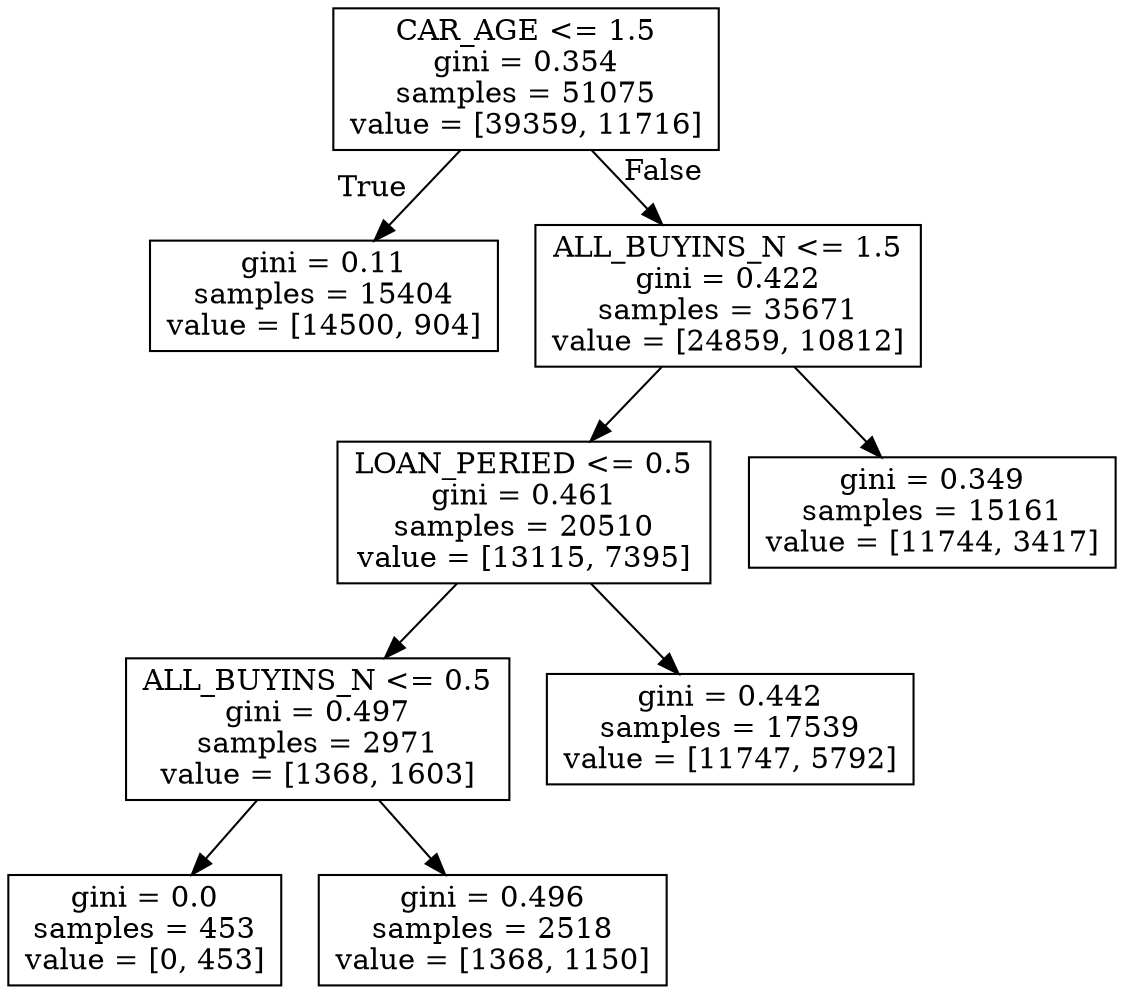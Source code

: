 digraph Tree {
node [shape=box] ;
0 [label="CAR_AGE <= 1.5\ngini = 0.354\nsamples = 51075\nvalue = [39359, 11716]"] ;
1 [label="gini = 0.11\nsamples = 15404\nvalue = [14500, 904]"] ;
0 -> 1 [labeldistance=2.5, labelangle=45, headlabel="True"] ;
2 [label="ALL_BUYINS_N <= 1.5\ngini = 0.422\nsamples = 35671\nvalue = [24859, 10812]"] ;
0 -> 2 [labeldistance=2.5, labelangle=-45, headlabel="False"] ;
3 [label="LOAN_PERIED <= 0.5\ngini = 0.461\nsamples = 20510\nvalue = [13115, 7395]"] ;
2 -> 3 ;
5 [label="ALL_BUYINS_N <= 0.5\ngini = 0.497\nsamples = 2971\nvalue = [1368, 1603]"] ;
3 -> 5 ;
7 [label="gini = 0.0\nsamples = 453\nvalue = [0, 453]"] ;
5 -> 7 ;
8 [label="gini = 0.496\nsamples = 2518\nvalue = [1368, 1150]"] ;
5 -> 8 ;
6 [label="gini = 0.442\nsamples = 17539\nvalue = [11747, 5792]"] ;
3 -> 6 ;
4 [label="gini = 0.349\nsamples = 15161\nvalue = [11744, 3417]"] ;
2 -> 4 ;
}